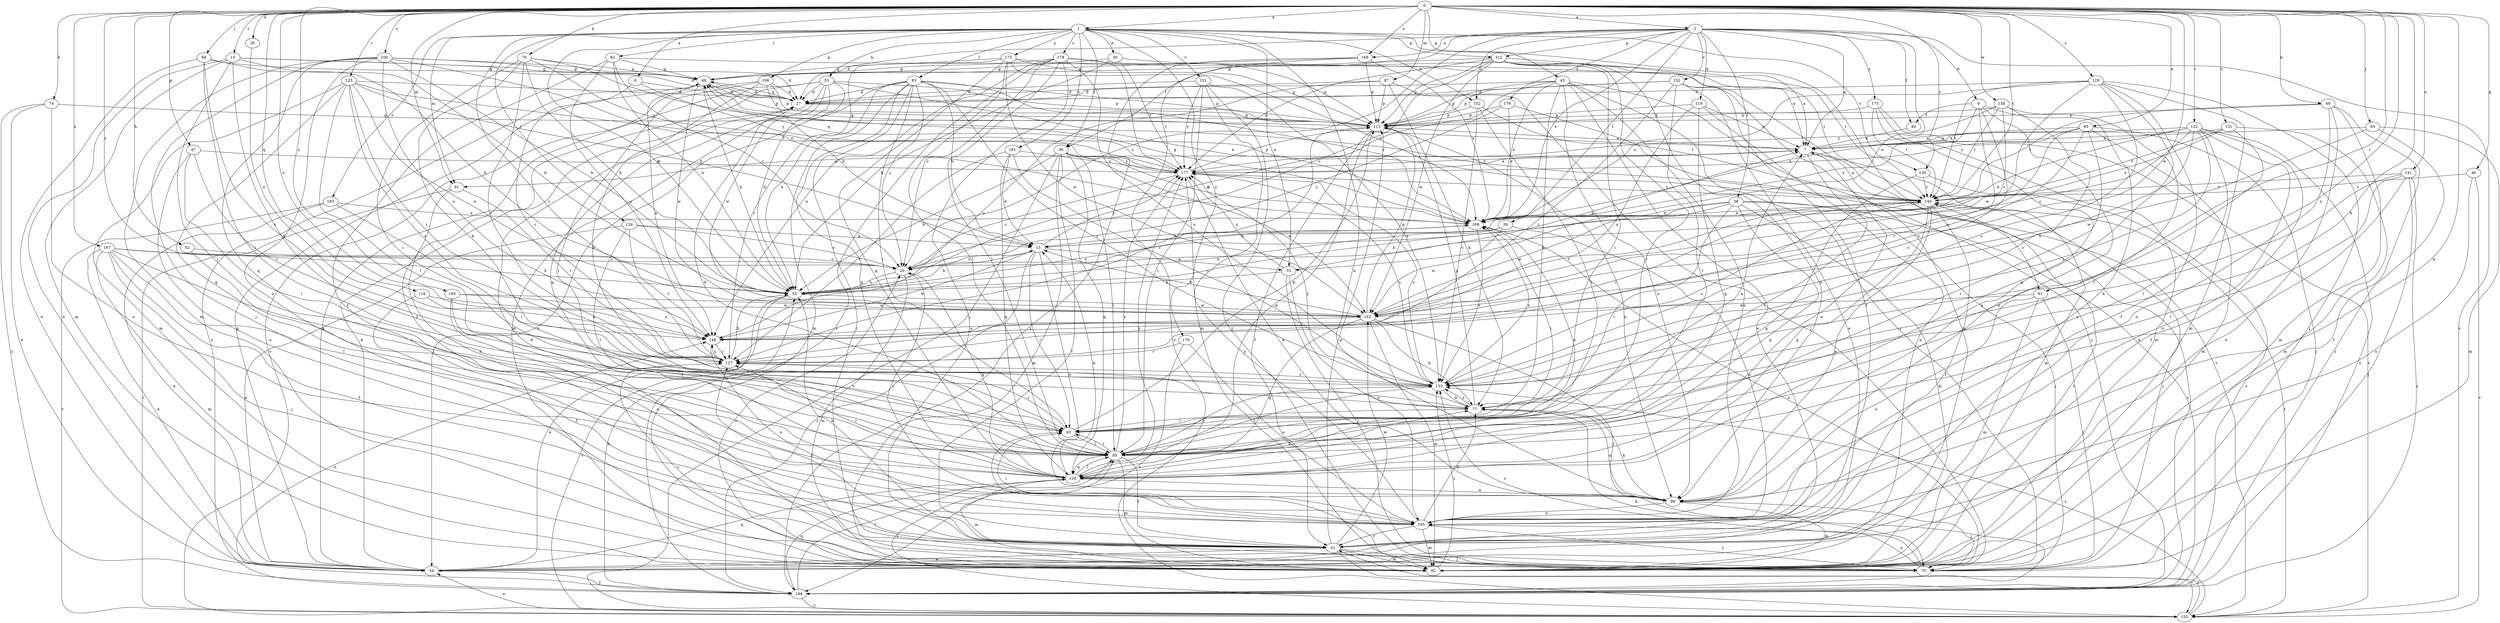 strict digraph  {
0;
1;
2;
6;
7;
9;
13;
15;
20;
26;
27;
30;
33;
34;
36;
38;
39;
40;
41;
43;
46;
47;
48;
49;
52;
53;
55;
61;
63;
65;
68;
70;
74;
76;
77;
82;
83;
85;
87;
91;
92;
95;
99;
100;
102;
105;
106;
112;
113;
116;
119;
120;
122;
123;
124;
127;
128;
131;
133;
140;
141;
148;
150;
151;
152;
155;
158;
162;
165;
167;
168;
169;
170;
173;
175;
176;
177;
178;
181;
183;
184;
0 -> 1  [label=a];
0 -> 2  [label=a];
0 -> 6  [label=a];
0 -> 15  [label=c];
0 -> 20  [label=c];
0 -> 26  [label=d];
0 -> 43  [label=g];
0 -> 46  [label=g];
0 -> 47  [label=g];
0 -> 49  [label=h];
0 -> 52  [label=h];
0 -> 61  [label=i];
0 -> 65  [label=j];
0 -> 68  [label=j];
0 -> 74  [label=k];
0 -> 76  [label=k];
0 -> 77  [label=k];
0 -> 87  [label=m];
0 -> 91  [label=m];
0 -> 95  [label=n];
0 -> 99  [label=n];
0 -> 100  [label=o];
0 -> 116  [label=q];
0 -> 122  [label=r];
0 -> 123  [label=r];
0 -> 128  [label=s];
0 -> 131  [label=s];
0 -> 133  [label=s];
0 -> 140  [label=t];
0 -> 141  [label=u];
0 -> 148  [label=u];
0 -> 150  [label=v];
0 -> 158  [label=w];
0 -> 162  [label=w];
0 -> 165  [label=x];
0 -> 167  [label=x];
0 -> 168  [label=x];
1 -> 30  [label=e];
1 -> 33  [label=e];
1 -> 36  [label=f];
1 -> 53  [label=h];
1 -> 55  [label=h];
1 -> 61  [label=i];
1 -> 82  [label=l];
1 -> 83  [label=l];
1 -> 91  [label=m];
1 -> 99  [label=n];
1 -> 102  [label=o];
1 -> 106  [label=p];
1 -> 112  [label=p];
1 -> 124  [label=r];
1 -> 127  [label=r];
1 -> 150  [label=v];
1 -> 151  [label=v];
1 -> 170  [label=y];
1 -> 173  [label=y];
1 -> 178  [label=z];
1 -> 181  [label=z];
1 -> 183  [label=z];
2 -> 7  [label=a];
2 -> 9  [label=b];
2 -> 20  [label=c];
2 -> 27  [label=d];
2 -> 33  [label=e];
2 -> 36  [label=f];
2 -> 38  [label=f];
2 -> 39  [label=f];
2 -> 40  [label=f];
2 -> 102  [label=o];
2 -> 112  [label=p];
2 -> 119  [label=q];
2 -> 152  [label=v];
2 -> 155  [label=v];
2 -> 168  [label=x];
2 -> 169  [label=x];
2 -> 175  [label=y];
2 -> 176  [label=y];
6 -> 27  [label=d];
6 -> 127  [label=r];
6 -> 177  [label=y];
7 -> 48  [label=g];
7 -> 85  [label=l];
7 -> 91  [label=m];
7 -> 92  [label=m];
7 -> 177  [label=y];
9 -> 40  [label=f];
9 -> 99  [label=n];
9 -> 105  [label=o];
9 -> 127  [label=r];
9 -> 133  [label=s];
9 -> 169  [label=x];
13 -> 20  [label=c];
13 -> 33  [label=e];
13 -> 63  [label=i];
13 -> 99  [label=n];
13 -> 177  [label=y];
13 -> 184  [label=z];
15 -> 27  [label=d];
15 -> 34  [label=e];
15 -> 48  [label=g];
15 -> 55  [label=h];
15 -> 77  [label=k];
15 -> 85  [label=l];
15 -> 92  [label=m];
20 -> 55  [label=h];
20 -> 92  [label=m];
20 -> 120  [label=q];
26 -> 148  [label=u];
27 -> 48  [label=g];
27 -> 113  [label=p];
30 -> 48  [label=g];
30 -> 55  [label=h];
30 -> 140  [label=t];
30 -> 177  [label=y];
33 -> 7  [label=a];
33 -> 55  [label=h];
33 -> 70  [label=j];
33 -> 105  [label=o];
33 -> 177  [label=y];
34 -> 27  [label=d];
34 -> 48  [label=g];
34 -> 120  [label=q];
34 -> 184  [label=z];
36 -> 41  [label=f];
36 -> 55  [label=h];
36 -> 85  [label=l];
36 -> 92  [label=m];
36 -> 120  [label=q];
36 -> 155  [label=v];
36 -> 162  [label=w];
36 -> 169  [label=x];
36 -> 177  [label=y];
38 -> 55  [label=h];
38 -> 63  [label=i];
38 -> 70  [label=j];
38 -> 92  [label=m];
38 -> 120  [label=q];
38 -> 162  [label=w];
38 -> 169  [label=x];
38 -> 184  [label=z];
39 -> 13  [label=b];
39 -> 55  [label=h];
39 -> 105  [label=o];
39 -> 162  [label=w];
40 -> 7  [label=a];
41 -> 34  [label=e];
41 -> 55  [label=h];
41 -> 70  [label=j];
41 -> 92  [label=m];
41 -> 113  [label=p];
41 -> 127  [label=r];
41 -> 155  [label=v];
41 -> 162  [label=w];
43 -> 27  [label=d];
43 -> 34  [label=e];
43 -> 55  [label=h];
43 -> 70  [label=j];
43 -> 77  [label=k];
43 -> 99  [label=n];
43 -> 105  [label=o];
43 -> 113  [label=p];
43 -> 169  [label=x];
43 -> 184  [label=z];
46 -> 105  [label=o];
46 -> 140  [label=t];
46 -> 155  [label=v];
47 -> 63  [label=i];
47 -> 105  [label=o];
47 -> 127  [label=r];
47 -> 177  [label=y];
48 -> 27  [label=d];
48 -> 55  [label=h];
48 -> 113  [label=p];
48 -> 148  [label=u];
48 -> 162  [label=w];
48 -> 184  [label=z];
49 -> 34  [label=e];
49 -> 92  [label=m];
49 -> 105  [label=o];
49 -> 113  [label=p];
49 -> 140  [label=t];
49 -> 184  [label=z];
52 -> 20  [label=c];
52 -> 85  [label=l];
53 -> 27  [label=d];
53 -> 34  [label=e];
53 -> 41  [label=f];
53 -> 55  [label=h];
53 -> 92  [label=m];
53 -> 113  [label=p];
53 -> 120  [label=q];
53 -> 162  [label=w];
53 -> 169  [label=x];
55 -> 13  [label=b];
55 -> 34  [label=e];
55 -> 155  [label=v];
55 -> 162  [label=w];
55 -> 169  [label=x];
61 -> 70  [label=j];
61 -> 92  [label=m];
61 -> 105  [label=o];
61 -> 162  [label=w];
63 -> 7  [label=a];
63 -> 85  [label=l];
63 -> 113  [label=p];
63 -> 127  [label=r];
65 -> 7  [label=a];
65 -> 41  [label=f];
65 -> 92  [label=m];
65 -> 162  [label=w];
68 -> 34  [label=e];
68 -> 48  [label=g];
68 -> 55  [label=h];
68 -> 63  [label=i];
68 -> 133  [label=s];
70 -> 27  [label=d];
70 -> 63  [label=i];
70 -> 105  [label=o];
70 -> 127  [label=r];
70 -> 133  [label=s];
70 -> 169  [label=x];
74 -> 34  [label=e];
74 -> 105  [label=o];
74 -> 113  [label=p];
74 -> 184  [label=z];
76 -> 48  [label=g];
76 -> 55  [label=h];
76 -> 63  [label=i];
76 -> 77  [label=k];
76 -> 127  [label=r];
76 -> 140  [label=t];
76 -> 177  [label=y];
77 -> 63  [label=i];
77 -> 99  [label=n];
77 -> 113  [label=p];
77 -> 133  [label=s];
77 -> 177  [label=y];
82 -> 7  [label=a];
82 -> 20  [label=c];
82 -> 41  [label=f];
82 -> 48  [label=g];
82 -> 55  [label=h];
82 -> 148  [label=u];
83 -> 13  [label=b];
83 -> 20  [label=c];
83 -> 27  [label=d];
83 -> 34  [label=e];
83 -> 55  [label=h];
83 -> 63  [label=i];
83 -> 70  [label=j];
83 -> 92  [label=m];
83 -> 113  [label=p];
83 -> 120  [label=q];
83 -> 133  [label=s];
83 -> 169  [label=x];
85 -> 27  [label=d];
85 -> 41  [label=f];
85 -> 63  [label=i];
85 -> 92  [label=m];
85 -> 120  [label=q];
85 -> 133  [label=s];
85 -> 169  [label=x];
85 -> 177  [label=y];
87 -> 27  [label=d];
87 -> 70  [label=j];
87 -> 77  [label=k];
87 -> 113  [label=p];
87 -> 148  [label=u];
91 -> 105  [label=o];
91 -> 127  [label=r];
91 -> 155  [label=v];
92 -> 20  [label=c];
92 -> 133  [label=s];
92 -> 140  [label=t];
95 -> 7  [label=a];
95 -> 70  [label=j];
95 -> 85  [label=l];
95 -> 92  [label=m];
95 -> 148  [label=u];
95 -> 162  [label=w];
95 -> 169  [label=x];
99 -> 20  [label=c];
99 -> 70  [label=j];
99 -> 77  [label=k];
99 -> 92  [label=m];
99 -> 105  [label=o];
100 -> 27  [label=d];
100 -> 48  [label=g];
100 -> 55  [label=h];
100 -> 70  [label=j];
100 -> 92  [label=m];
100 -> 105  [label=o];
100 -> 120  [label=q];
100 -> 148  [label=u];
100 -> 169  [label=x];
102 -> 85  [label=l];
102 -> 113  [label=p];
102 -> 133  [label=s];
102 -> 140  [label=t];
105 -> 41  [label=f];
105 -> 63  [label=i];
105 -> 70  [label=j];
105 -> 77  [label=k];
105 -> 92  [label=m];
105 -> 177  [label=y];
106 -> 13  [label=b];
106 -> 27  [label=d];
106 -> 77  [label=k];
106 -> 85  [label=l];
106 -> 113  [label=p];
106 -> 155  [label=v];
112 -> 7  [label=a];
112 -> 20  [label=c];
112 -> 41  [label=f];
112 -> 48  [label=g];
112 -> 63  [label=i];
112 -> 85  [label=l];
112 -> 99  [label=n];
112 -> 113  [label=p];
112 -> 162  [label=w];
112 -> 177  [label=y];
113 -> 7  [label=a];
113 -> 41  [label=f];
113 -> 99  [label=n];
113 -> 120  [label=q];
113 -> 127  [label=r];
116 -> 41  [label=f];
116 -> 148  [label=u];
116 -> 162  [label=w];
119 -> 7  [label=a];
119 -> 34  [label=e];
119 -> 113  [label=p];
119 -> 120  [label=q];
119 -> 148  [label=u];
120 -> 7  [label=a];
120 -> 13  [label=b];
120 -> 77  [label=k];
120 -> 85  [label=l];
120 -> 92  [label=m];
120 -> 99  [label=n];
120 -> 127  [label=r];
120 -> 177  [label=y];
122 -> 7  [label=a];
122 -> 13  [label=b];
122 -> 20  [label=c];
122 -> 41  [label=f];
122 -> 85  [label=l];
122 -> 105  [label=o];
122 -> 133  [label=s];
122 -> 148  [label=u];
122 -> 177  [label=y];
122 -> 184  [label=z];
123 -> 13  [label=b];
123 -> 27  [label=d];
123 -> 85  [label=l];
123 -> 92  [label=m];
123 -> 120  [label=q];
123 -> 127  [label=r];
123 -> 133  [label=s];
123 -> 140  [label=t];
123 -> 162  [label=w];
124 -> 13  [label=b];
124 -> 20  [label=c];
124 -> 34  [label=e];
124 -> 85  [label=l];
124 -> 127  [label=r];
127 -> 55  [label=h];
127 -> 133  [label=s];
127 -> 148  [label=u];
128 -> 27  [label=d];
128 -> 41  [label=f];
128 -> 70  [label=j];
128 -> 92  [label=m];
128 -> 120  [label=q];
128 -> 133  [label=s];
128 -> 140  [label=t];
128 -> 162  [label=w];
128 -> 169  [label=x];
131 -> 7  [label=a];
131 -> 63  [label=i];
131 -> 92  [label=m];
131 -> 140  [label=t];
131 -> 169  [label=x];
133 -> 77  [label=k];
133 -> 85  [label=l];
133 -> 169  [label=x];
133 -> 177  [label=y];
140 -> 7  [label=a];
140 -> 41  [label=f];
140 -> 70  [label=j];
140 -> 99  [label=n];
140 -> 120  [label=q];
140 -> 127  [label=r];
140 -> 133  [label=s];
140 -> 169  [label=x];
141 -> 70  [label=j];
141 -> 77  [label=k];
141 -> 85  [label=l];
141 -> 99  [label=n];
141 -> 140  [label=t];
141 -> 184  [label=z];
148 -> 13  [label=b];
148 -> 105  [label=o];
148 -> 127  [label=r];
150 -> 120  [label=q];
150 -> 140  [label=t];
150 -> 184  [label=z];
151 -> 27  [label=d];
151 -> 70  [label=j];
151 -> 85  [label=l];
151 -> 92  [label=m];
151 -> 133  [label=s];
151 -> 177  [label=y];
152 -> 27  [label=d];
152 -> 34  [label=e];
152 -> 85  [label=l];
152 -> 92  [label=m];
152 -> 113  [label=p];
152 -> 127  [label=r];
152 -> 184  [label=z];
155 -> 34  [label=e];
155 -> 41  [label=f];
155 -> 85  [label=l];
155 -> 133  [label=s];
155 -> 140  [label=t];
158 -> 20  [label=c];
158 -> 85  [label=l];
158 -> 113  [label=p];
158 -> 133  [label=s];
158 -> 140  [label=t];
158 -> 177  [label=y];
162 -> 13  [label=b];
162 -> 70  [label=j];
162 -> 77  [label=k];
162 -> 92  [label=m];
162 -> 113  [label=p];
162 -> 120  [label=q];
162 -> 140  [label=t];
162 -> 148  [label=u];
165 -> 85  [label=l];
165 -> 105  [label=o];
165 -> 148  [label=u];
165 -> 162  [label=w];
167 -> 20  [label=c];
167 -> 34  [label=e];
167 -> 41  [label=f];
167 -> 55  [label=h];
167 -> 63  [label=i];
167 -> 70  [label=j];
167 -> 85  [label=l];
167 -> 92  [label=m];
168 -> 48  [label=g];
168 -> 113  [label=p];
168 -> 155  [label=v];
168 -> 169  [label=x];
168 -> 184  [label=z];
169 -> 13  [label=b];
169 -> 48  [label=g];
169 -> 63  [label=i];
169 -> 133  [label=s];
170 -> 105  [label=o];
170 -> 127  [label=r];
170 -> 184  [label=z];
173 -> 48  [label=g];
173 -> 85  [label=l];
173 -> 113  [label=p];
173 -> 120  [label=q];
173 -> 127  [label=r];
173 -> 140  [label=t];
173 -> 162  [label=w];
173 -> 169  [label=x];
175 -> 92  [label=m];
175 -> 99  [label=n];
175 -> 113  [label=p];
175 -> 140  [label=t];
175 -> 155  [label=v];
176 -> 20  [label=c];
176 -> 113  [label=p];
176 -> 155  [label=v];
176 -> 169  [label=x];
177 -> 7  [label=a];
177 -> 20  [label=c];
177 -> 48  [label=g];
177 -> 99  [label=n];
177 -> 113  [label=p];
177 -> 133  [label=s];
177 -> 140  [label=t];
178 -> 20  [label=c];
178 -> 48  [label=g];
178 -> 70  [label=j];
178 -> 85  [label=l];
178 -> 113  [label=p];
178 -> 133  [label=s];
178 -> 148  [label=u];
178 -> 177  [label=y];
178 -> 184  [label=z];
181 -> 13  [label=b];
181 -> 120  [label=q];
181 -> 127  [label=r];
181 -> 133  [label=s];
181 -> 177  [label=y];
183 -> 34  [label=e];
183 -> 63  [label=i];
183 -> 155  [label=v];
183 -> 169  [label=x];
184 -> 55  [label=h];
184 -> 77  [label=k];
184 -> 85  [label=l];
184 -> 120  [label=q];
184 -> 148  [label=u];
184 -> 155  [label=v];
}
